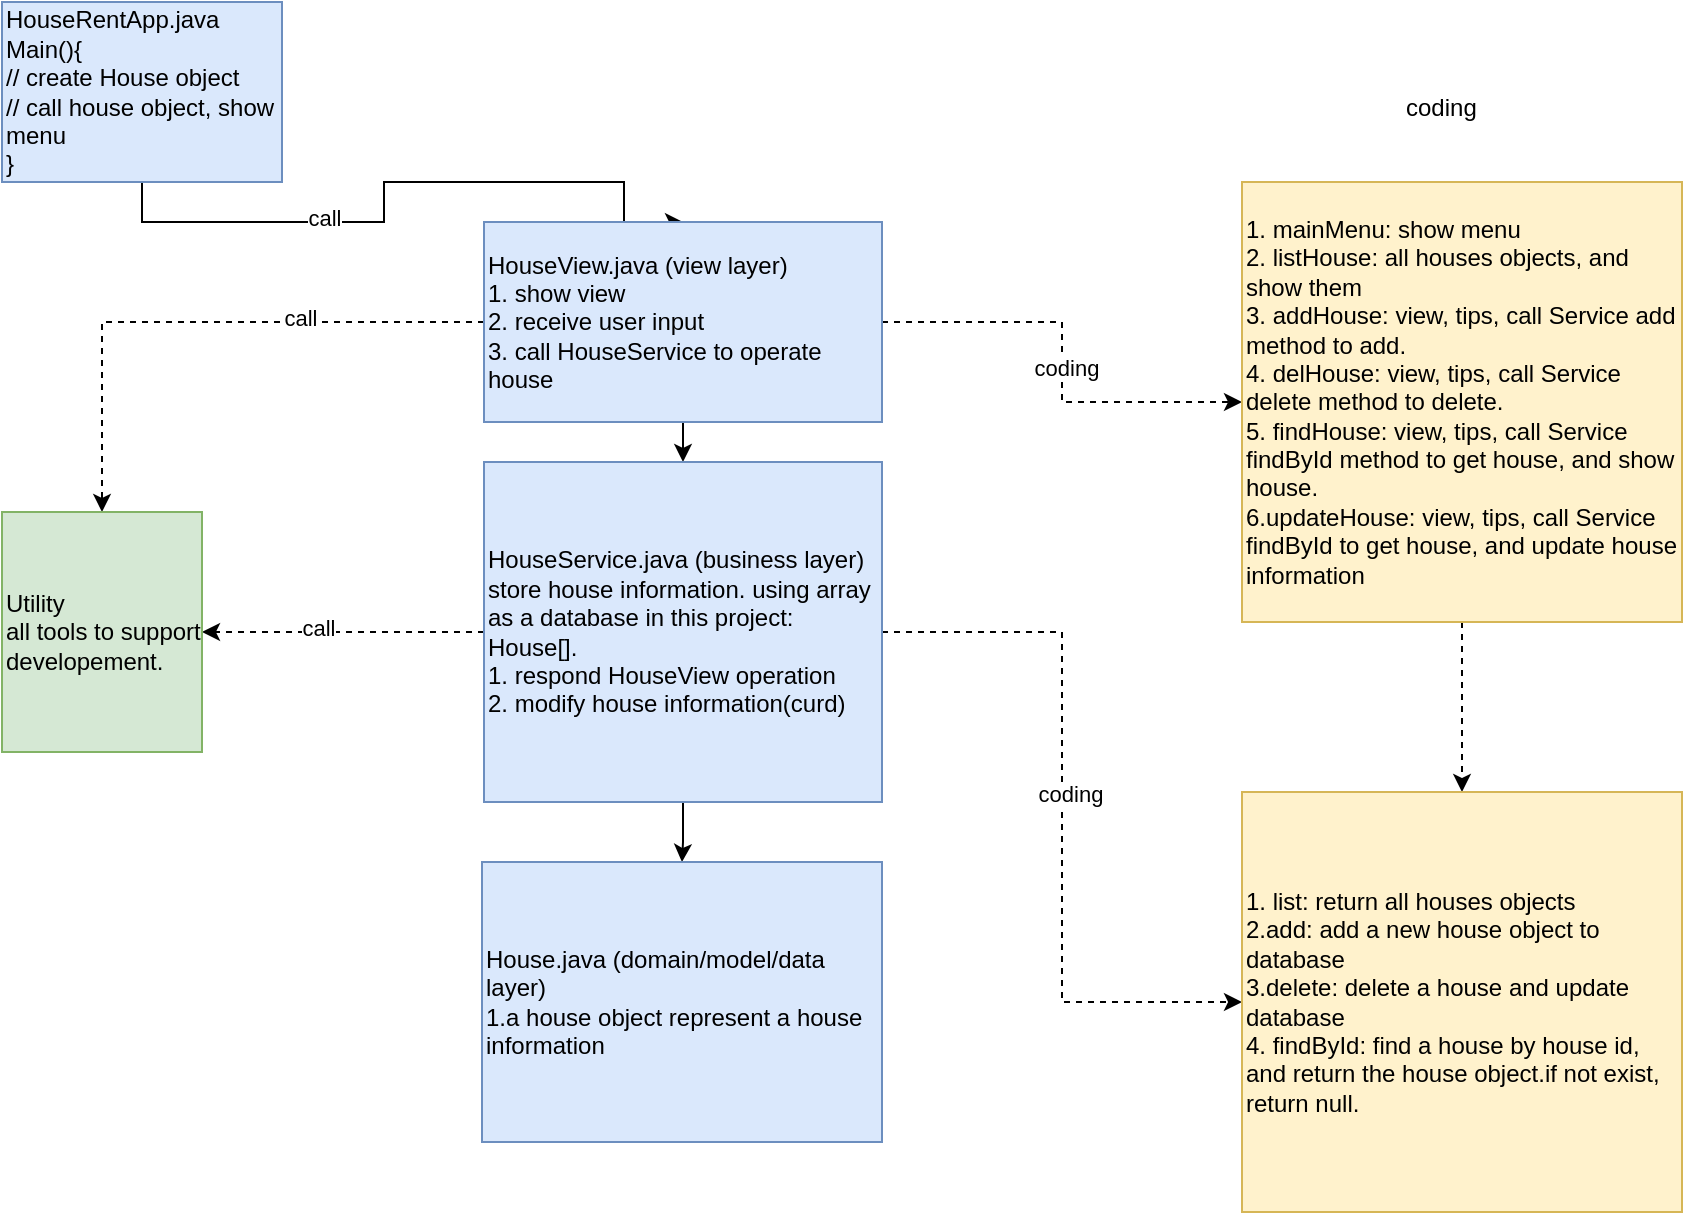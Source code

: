 <mxfile version="21.6.6" type="device">
  <diagram name="第 1 页" id="fU0ziWKYUCV0oJwHhF5h">
    <mxGraphModel dx="1434" dy="765" grid="1" gridSize="10" guides="1" tooltips="1" connect="1" arrows="1" fold="1" page="1" pageScale="1" pageWidth="827" pageHeight="1169" math="0" shadow="0">
      <root>
        <mxCell id="0" />
        <mxCell id="1" parent="0" />
        <mxCell id="F_cEiywAD_HL9K0ypTfS-2" style="edgeStyle=orthogonalEdgeStyle;rounded=0;orthogonalLoop=1;jettySize=auto;html=1;exitX=0.5;exitY=1;exitDx=0;exitDy=0;entryX=0.5;entryY=0;entryDx=0;entryDy=0;align=left;" parent="1" source="ZIl-DLGagUA5SgzqsHXp-1" target="ZIl-DLGagUA5SgzqsHXp-2" edge="1">
          <mxGeometry relative="1" as="geometry">
            <Array as="points">
              <mxPoint x="140" y="140" />
              <mxPoint x="261" y="140" />
              <mxPoint x="261" y="120" />
              <mxPoint x="381" y="120" />
            </Array>
          </mxGeometry>
        </mxCell>
        <mxCell id="PJFjo10bSRxdp4YXXQQ2-12" value="call" style="edgeLabel;html=1;align=center;verticalAlign=middle;resizable=0;points=[];" vertex="1" connectable="0" parent="F_cEiywAD_HL9K0ypTfS-2">
          <mxGeometry x="-0.329" y="2" relative="1" as="geometry">
            <mxPoint as="offset" />
          </mxGeometry>
        </mxCell>
        <mxCell id="ZIl-DLGagUA5SgzqsHXp-1" value="HouseRentApp.java&lt;br&gt;Main(){&lt;br&gt;// create House object&lt;br&gt;// call house object, show menu&lt;br&gt;}" style="rounded=0;whiteSpace=wrap;html=1;fillColor=#dae8fc;strokeColor=#6c8ebf;align=left;" parent="1" vertex="1">
          <mxGeometry x="70" y="30" width="140" height="90" as="geometry" />
        </mxCell>
        <mxCell id="F_cEiywAD_HL9K0ypTfS-3" style="edgeStyle=orthogonalEdgeStyle;rounded=0;orthogonalLoop=1;jettySize=auto;html=1;exitX=0.5;exitY=1;exitDx=0;exitDy=0;entryX=0.5;entryY=0;entryDx=0;entryDy=0;align=left;" parent="1" source="ZIl-DLGagUA5SgzqsHXp-2" target="ZIl-DLGagUA5SgzqsHXp-3" edge="1">
          <mxGeometry relative="1" as="geometry" />
        </mxCell>
        <mxCell id="PJFjo10bSRxdp4YXXQQ2-6" style="edgeStyle=orthogonalEdgeStyle;rounded=0;orthogonalLoop=1;jettySize=auto;html=1;exitX=1;exitY=0.5;exitDx=0;exitDy=0;entryX=0;entryY=0.5;entryDx=0;entryDy=0;dashed=1;align=left;" edge="1" parent="1" source="ZIl-DLGagUA5SgzqsHXp-2" target="PJFjo10bSRxdp4YXXQQ2-2">
          <mxGeometry relative="1" as="geometry" />
        </mxCell>
        <mxCell id="PJFjo10bSRxdp4YXXQQ2-10" value="coding" style="edgeLabel;html=1;align=center;verticalAlign=middle;resizable=0;points=[];" vertex="1" connectable="0" parent="PJFjo10bSRxdp4YXXQQ2-6">
          <mxGeometry x="0.022" y="2" relative="1" as="geometry">
            <mxPoint as="offset" />
          </mxGeometry>
        </mxCell>
        <mxCell id="PJFjo10bSRxdp4YXXQQ2-15" style="edgeStyle=orthogonalEdgeStyle;rounded=0;orthogonalLoop=1;jettySize=auto;html=1;exitX=0;exitY=0.5;exitDx=0;exitDy=0;entryX=0.5;entryY=0;entryDx=0;entryDy=0;dashed=1;" edge="1" parent="1" source="ZIl-DLGagUA5SgzqsHXp-2" target="PJFjo10bSRxdp4YXXQQ2-1">
          <mxGeometry relative="1" as="geometry" />
        </mxCell>
        <mxCell id="PJFjo10bSRxdp4YXXQQ2-18" value="call" style="edgeLabel;html=1;align=center;verticalAlign=middle;resizable=0;points=[];" vertex="1" connectable="0" parent="PJFjo10bSRxdp4YXXQQ2-15">
          <mxGeometry x="-0.357" y="-2" relative="1" as="geometry">
            <mxPoint as="offset" />
          </mxGeometry>
        </mxCell>
        <mxCell id="ZIl-DLGagUA5SgzqsHXp-2" value="HouseView.java (view layer)&lt;br&gt;1. show view&lt;br&gt;2. receive user input&lt;br&gt;3. call HouseService to operate house" style="rounded=0;whiteSpace=wrap;html=1;fillColor=#dae8fc;strokeColor=#6c8ebf;align=left;" parent="1" vertex="1">
          <mxGeometry x="311" y="140" width="199" height="100" as="geometry" />
        </mxCell>
        <mxCell id="F_cEiywAD_HL9K0ypTfS-4" style="edgeStyle=orthogonalEdgeStyle;rounded=0;orthogonalLoop=1;jettySize=auto;html=1;exitX=0.5;exitY=1;exitDx=0;exitDy=0;align=left;" parent="1" source="ZIl-DLGagUA5SgzqsHXp-3" target="F_cEiywAD_HL9K0ypTfS-1" edge="1">
          <mxGeometry relative="1" as="geometry" />
        </mxCell>
        <mxCell id="PJFjo10bSRxdp4YXXQQ2-8" style="edgeStyle=orthogonalEdgeStyle;rounded=0;orthogonalLoop=1;jettySize=auto;html=1;exitX=1;exitY=0.5;exitDx=0;exitDy=0;entryX=0;entryY=0.5;entryDx=0;entryDy=0;dashed=1;align=left;" edge="1" parent="1" source="ZIl-DLGagUA5SgzqsHXp-3" target="PJFjo10bSRxdp4YXXQQ2-7">
          <mxGeometry relative="1" as="geometry" />
        </mxCell>
        <mxCell id="PJFjo10bSRxdp4YXXQQ2-11" value="coding" style="edgeLabel;html=1;align=center;verticalAlign=middle;resizable=0;points=[];" vertex="1" connectable="0" parent="PJFjo10bSRxdp4YXXQQ2-8">
          <mxGeometry x="-0.067" y="4" relative="1" as="geometry">
            <mxPoint as="offset" />
          </mxGeometry>
        </mxCell>
        <mxCell id="PJFjo10bSRxdp4YXXQQ2-16" style="edgeStyle=orthogonalEdgeStyle;rounded=0;orthogonalLoop=1;jettySize=auto;html=1;exitX=0;exitY=0.5;exitDx=0;exitDy=0;entryX=1;entryY=0.5;entryDx=0;entryDy=0;dashed=1;" edge="1" parent="1" source="ZIl-DLGagUA5SgzqsHXp-3" target="PJFjo10bSRxdp4YXXQQ2-1">
          <mxGeometry relative="1" as="geometry" />
        </mxCell>
        <mxCell id="PJFjo10bSRxdp4YXXQQ2-17" value="call" style="edgeLabel;html=1;align=center;verticalAlign=middle;resizable=0;points=[];" vertex="1" connectable="0" parent="PJFjo10bSRxdp4YXXQQ2-16">
          <mxGeometry x="0.177" y="-2" relative="1" as="geometry">
            <mxPoint as="offset" />
          </mxGeometry>
        </mxCell>
        <mxCell id="ZIl-DLGagUA5SgzqsHXp-3" value="HouseService.java (business layer)&lt;br&gt;store house information. using array as a database in this project: House[].&lt;br&gt;1. respond HouseView operation&lt;br&gt;2. modify house information(curd)" style="rounded=0;whiteSpace=wrap;html=1;fillColor=#dae8fc;strokeColor=#6c8ebf;align=left;" parent="1" vertex="1">
          <mxGeometry x="311" y="260" width="199" height="170" as="geometry" />
        </mxCell>
        <mxCell id="F_cEiywAD_HL9K0ypTfS-1" value="House.java (domain/model/data layer)&lt;br&gt;1.a house object represent a house information" style="rounded=0;whiteSpace=wrap;html=1;fillColor=#dae8fc;strokeColor=#6c8ebf;align=left;" parent="1" vertex="1">
          <mxGeometry x="310" y="460" width="200" height="140" as="geometry" />
        </mxCell>
        <mxCell id="PJFjo10bSRxdp4YXXQQ2-1" value="Utility&lt;br&gt;all tools to support developement." style="rounded=0;whiteSpace=wrap;html=1;fillColor=#d5e8d4;strokeColor=#82b366;align=left;" vertex="1" parent="1">
          <mxGeometry x="70" y="285" width="100" height="120" as="geometry" />
        </mxCell>
        <mxCell id="PJFjo10bSRxdp4YXXQQ2-9" style="edgeStyle=orthogonalEdgeStyle;rounded=0;orthogonalLoop=1;jettySize=auto;html=1;exitX=0.5;exitY=1;exitDx=0;exitDy=0;entryX=0.5;entryY=0;entryDx=0;entryDy=0;dashed=1;align=left;" edge="1" parent="1" source="PJFjo10bSRxdp4YXXQQ2-2" target="PJFjo10bSRxdp4YXXQQ2-7">
          <mxGeometry relative="1" as="geometry" />
        </mxCell>
        <mxCell id="PJFjo10bSRxdp4YXXQQ2-2" value="1. mainMenu: show menu&lt;br&gt;2. listHouse: all houses objects, and show them&lt;br&gt;3. addHouse: view, tips, call Service add method to add.&lt;br&gt;4. delHouse: view, tips, call Service delete method to delete.&lt;br&gt;5. findHouse: view, tips, call Service findById method to get house, and show house.&lt;br&gt;6.updateHouse: view, tips, call Service findById to get house, and update house information" style="rounded=0;whiteSpace=wrap;html=1;fillColor=#fff2cc;strokeColor=#d6b656;align=left;" vertex="1" parent="1">
          <mxGeometry x="690" y="120" width="220" height="220" as="geometry" />
        </mxCell>
        <mxCell id="PJFjo10bSRxdp4YXXQQ2-5" value="coding" style="text;html=1;align=left;verticalAlign=middle;resizable=0;points=[];autosize=1;strokeColor=none;fillColor=none;" vertex="1" parent="1">
          <mxGeometry x="770" y="68" width="60" height="30" as="geometry" />
        </mxCell>
        <mxCell id="PJFjo10bSRxdp4YXXQQ2-7" value="1. list: return all houses objects&lt;br&gt;&lt;div style=&quot;&quot;&gt;&lt;span style=&quot;background-color: initial;&quot;&gt;2.add: add a new house object to database&lt;/span&gt;&lt;/div&gt;&lt;div style=&quot;&quot;&gt;&lt;span style=&quot;background-color: initial;&quot;&gt;3.delete: delete a house and update database&lt;/span&gt;&lt;/div&gt;&lt;div style=&quot;&quot;&gt;&lt;span style=&quot;background-color: initial;&quot;&gt;4. findById: find a house by house id, and return the house object.if not exist, return null.&lt;/span&gt;&lt;/div&gt;" style="rounded=0;whiteSpace=wrap;html=1;fillColor=#fff2cc;strokeColor=#d6b656;align=left;" vertex="1" parent="1">
          <mxGeometry x="690" y="425" width="220" height="210" as="geometry" />
        </mxCell>
      </root>
    </mxGraphModel>
  </diagram>
</mxfile>
